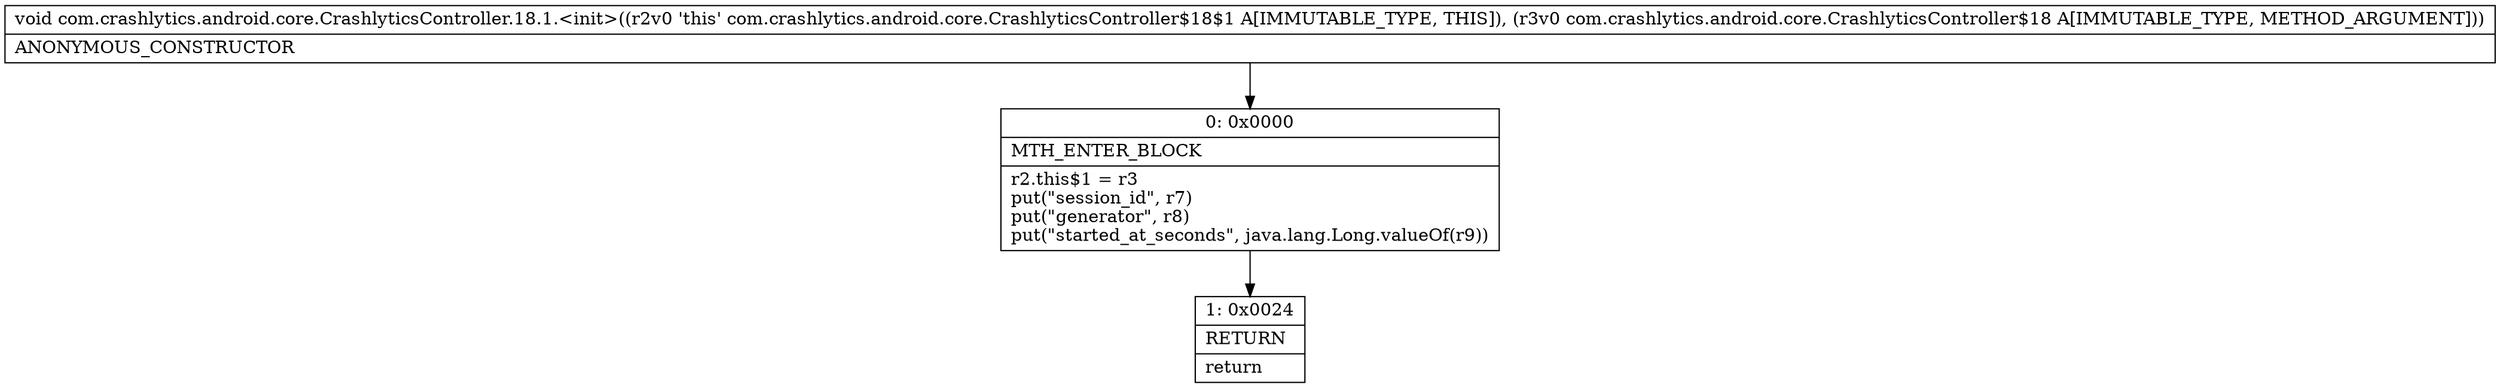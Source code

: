 digraph "CFG forcom.crashlytics.android.core.CrashlyticsController.18.1.\<init\>(Lcom\/crashlytics\/android\/core\/CrashlyticsController$18;)V" {
Node_0 [shape=record,label="{0\:\ 0x0000|MTH_ENTER_BLOCK\l|r2.this$1 = r3\lput(\"session_id\", r7)\lput(\"generator\", r8)\lput(\"started_at_seconds\", java.lang.Long.valueOf(r9))\l}"];
Node_1 [shape=record,label="{1\:\ 0x0024|RETURN\l|return\l}"];
MethodNode[shape=record,label="{void com.crashlytics.android.core.CrashlyticsController.18.1.\<init\>((r2v0 'this' com.crashlytics.android.core.CrashlyticsController$18$1 A[IMMUTABLE_TYPE, THIS]), (r3v0 com.crashlytics.android.core.CrashlyticsController$18 A[IMMUTABLE_TYPE, METHOD_ARGUMENT]))  | ANONYMOUS_CONSTRUCTOR\l}"];
MethodNode -> Node_0;
Node_0 -> Node_1;
}

